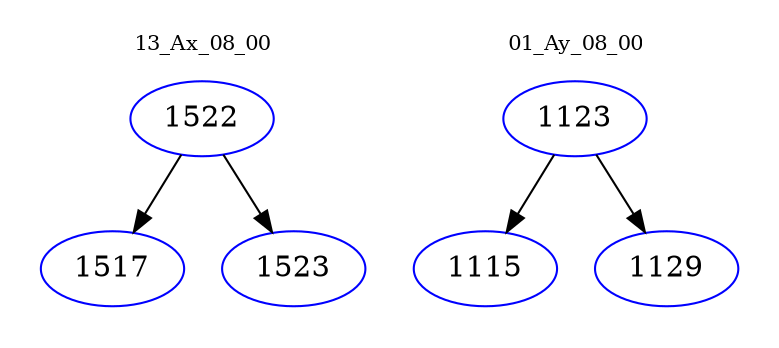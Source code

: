 digraph{
subgraph cluster_0 {
color = white
label = "13_Ax_08_00";
fontsize=10;
T0_1522 [label="1522", color="blue"]
T0_1522 -> T0_1517 [color="black"]
T0_1517 [label="1517", color="blue"]
T0_1522 -> T0_1523 [color="black"]
T0_1523 [label="1523", color="blue"]
}
subgraph cluster_1 {
color = white
label = "01_Ay_08_00";
fontsize=10;
T1_1123 [label="1123", color="blue"]
T1_1123 -> T1_1115 [color="black"]
T1_1115 [label="1115", color="blue"]
T1_1123 -> T1_1129 [color="black"]
T1_1129 [label="1129", color="blue"]
}
}
